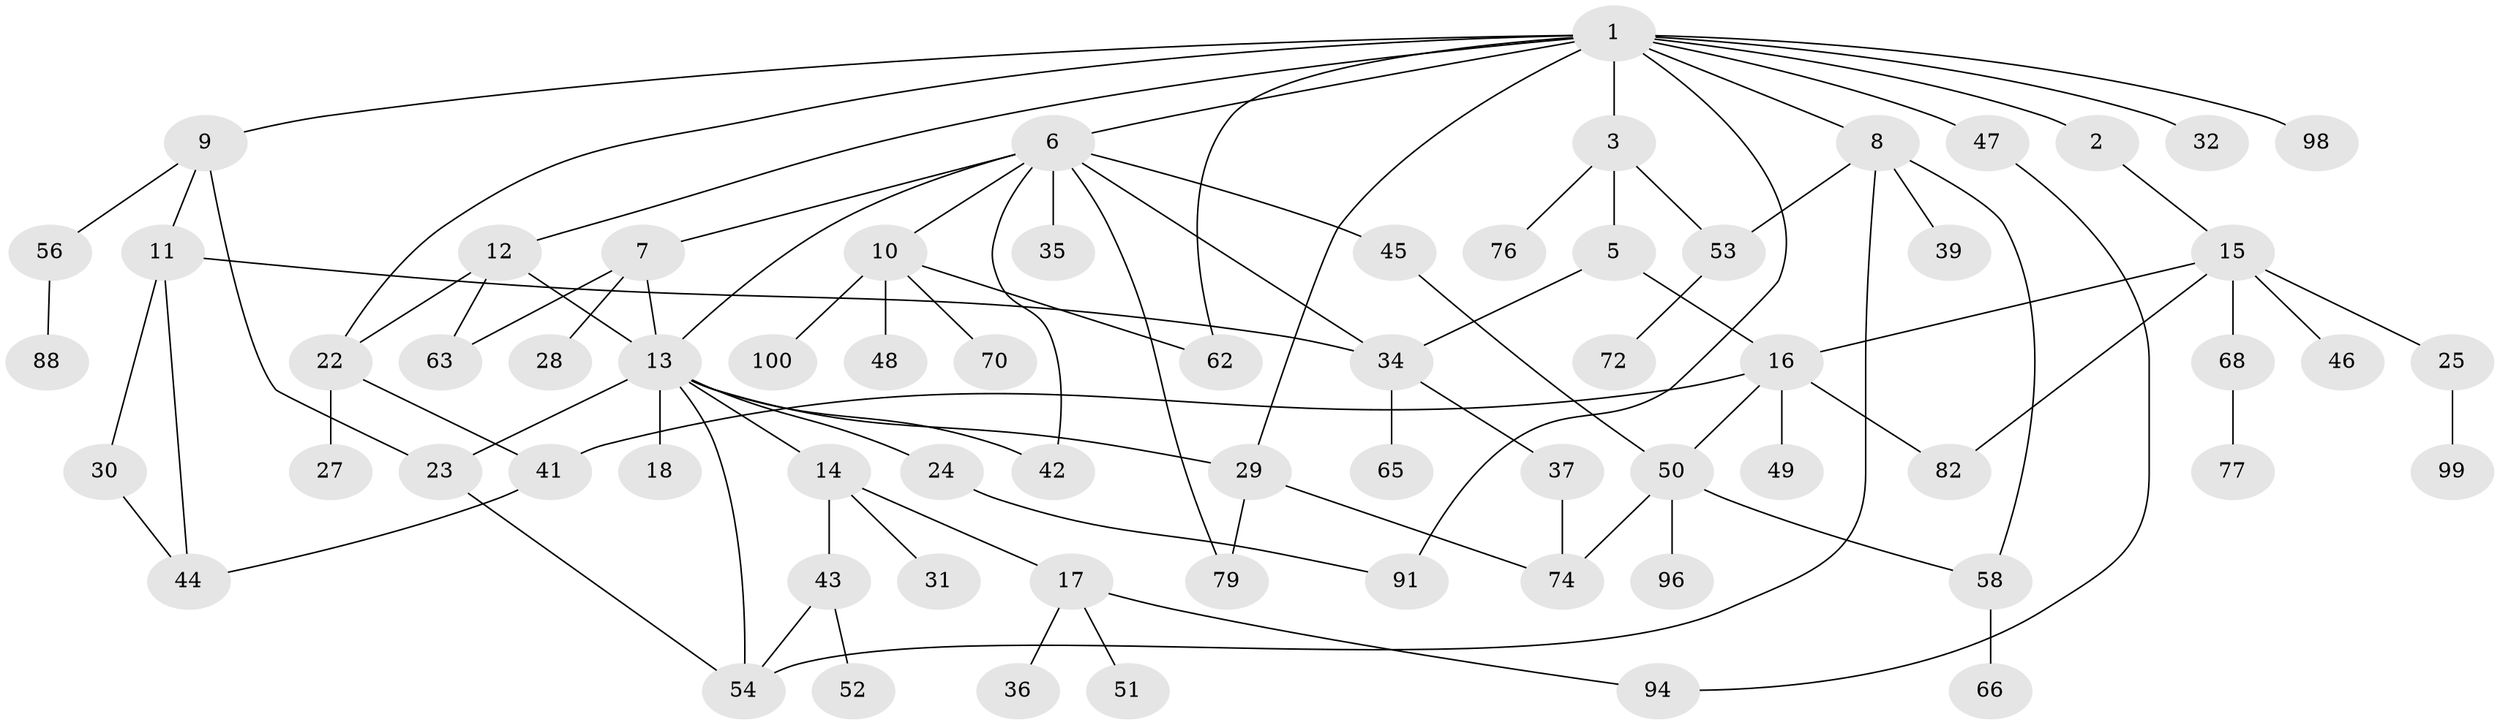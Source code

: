 // original degree distribution, {9: 0.01, 3: 0.19, 4: 0.12, 6: 0.02, 2: 0.29, 7: 0.01, 5: 0.04, 8: 0.01, 1: 0.31}
// Generated by graph-tools (version 1.1) at 2025/38/02/21/25 10:38:51]
// undirected, 67 vertices, 92 edges
graph export_dot {
graph [start="1"]
  node [color=gray90,style=filled];
  1 [super="+4"];
  2 [super="+83"];
  3;
  5 [super="+80"];
  6 [super="+19"];
  7 [super="+38"];
  8 [super="+40"];
  9 [super="+93"];
  10 [super="+26"];
  11;
  12 [super="+21"];
  13 [super="+75"];
  14 [super="+33"];
  15 [super="+20"];
  16 [super="+90"];
  17 [super="+60"];
  18;
  22 [super="+89"];
  23;
  24;
  25 [super="+78"];
  27 [super="+73"];
  28;
  29 [super="+55"];
  30 [super="+81"];
  31 [super="+59"];
  32;
  34 [super="+64"];
  35;
  36;
  37 [super="+92"];
  39;
  41;
  42;
  43 [super="+67"];
  44 [super="+71"];
  45;
  46;
  47 [super="+86"];
  48;
  49;
  50 [super="+57"];
  51;
  52 [super="+69"];
  53 [super="+61"];
  54 [super="+85"];
  56;
  58 [super="+84"];
  62 [super="+87"];
  63;
  65;
  66;
  68 [super="+95"];
  70;
  72;
  74;
  76;
  77;
  79;
  82;
  88;
  91 [super="+97"];
  94;
  96;
  98;
  99;
  100;
  1 -- 2;
  1 -- 3;
  1 -- 12;
  1 -- 32;
  1 -- 47;
  1 -- 62;
  1 -- 98;
  1 -- 6;
  1 -- 22;
  1 -- 8;
  1 -- 9;
  1 -- 91;
  1 -- 29;
  2 -- 15;
  3 -- 5;
  3 -- 76;
  3 -- 53;
  5 -- 16;
  5 -- 34;
  6 -- 7;
  6 -- 10;
  6 -- 34;
  6 -- 79;
  6 -- 13;
  6 -- 42;
  6 -- 35;
  6 -- 45;
  7 -- 13;
  7 -- 28;
  7 -- 63;
  8 -- 39;
  8 -- 53;
  8 -- 54;
  8 -- 58;
  9 -- 11;
  9 -- 56;
  9 -- 23;
  10 -- 48;
  10 -- 100;
  10 -- 62;
  10 -- 70;
  11 -- 30;
  11 -- 44;
  11 -- 34;
  12 -- 63;
  12 -- 13;
  12 -- 22;
  13 -- 14;
  13 -- 18;
  13 -- 23;
  13 -- 24;
  13 -- 29;
  13 -- 42;
  13 -- 54;
  14 -- 17;
  14 -- 31;
  14 -- 43;
  15 -- 16;
  15 -- 46;
  15 -- 68;
  15 -- 82;
  15 -- 25;
  16 -- 41;
  16 -- 49;
  16 -- 82;
  16 -- 50;
  17 -- 36;
  17 -- 51;
  17 -- 94;
  22 -- 27;
  22 -- 41;
  23 -- 54;
  24 -- 91;
  25 -- 99;
  29 -- 79;
  29 -- 74;
  30 -- 44;
  34 -- 37;
  34 -- 65;
  37 -- 74;
  41 -- 44;
  43 -- 52;
  43 -- 54;
  45 -- 50;
  47 -- 94;
  50 -- 96;
  50 -- 74;
  50 -- 58;
  53 -- 72;
  56 -- 88;
  58 -- 66;
  68 -- 77;
}
